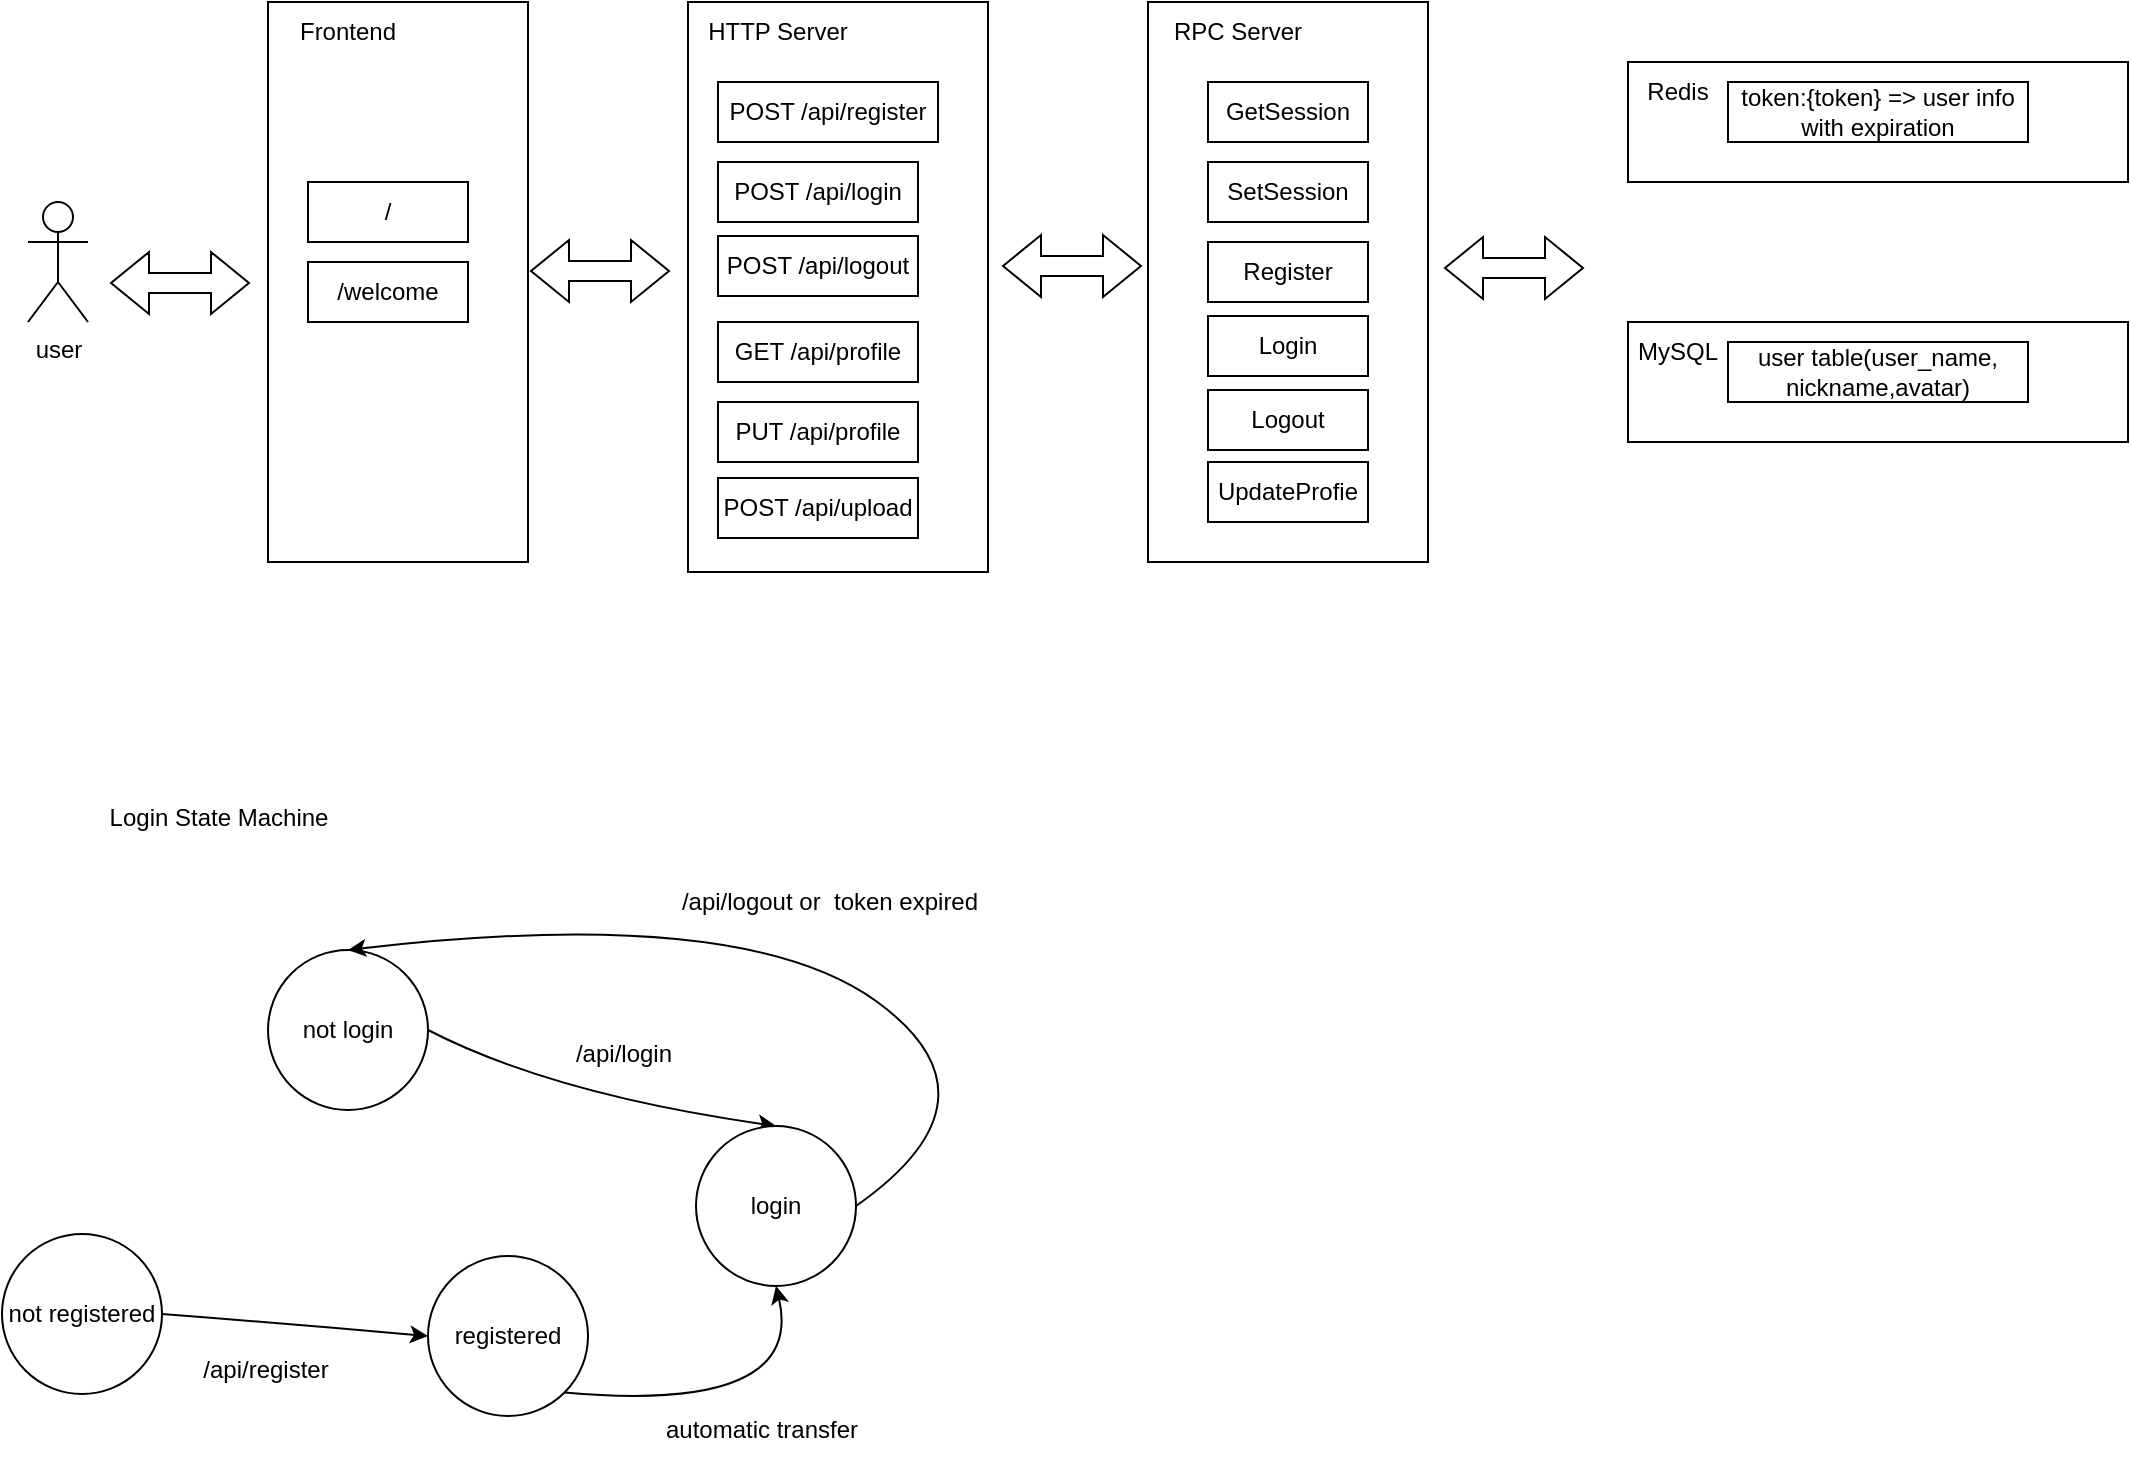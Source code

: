 <mxfile version="15.9.1" type="github" pages="3">
  <diagram id="8iqukqCRR8madebPJjhH" name="System Overview">
    <mxGraphModel dx="1298" dy="834" grid="0" gridSize="10" guides="1" tooltips="1" connect="1" arrows="1" fold="1" page="0" pageScale="1" pageWidth="850" pageHeight="1100" math="0" shadow="0">
      <root>
        <mxCell id="CUMwVMc6Fo68mhjrYJwK-0" />
        <mxCell id="CUMwVMc6Fo68mhjrYJwK-1" parent="CUMwVMc6Fo68mhjrYJwK-0" />
        <mxCell id="WFst9p2zd72UTmqVug1f-0" value="user" style="shape=umlActor;verticalLabelPosition=bottom;verticalAlign=top;html=1;outlineConnect=0;" parent="CUMwVMc6Fo68mhjrYJwK-1" vertex="1">
          <mxGeometry x="80" y="390" width="30" height="60" as="geometry" />
        </mxCell>
        <mxCell id="WFst9p2zd72UTmqVug1f-1" value="" style="rounded=0;whiteSpace=wrap;html=1;" parent="CUMwVMc6Fo68mhjrYJwK-1" vertex="1">
          <mxGeometry x="200" y="290" width="130" height="280" as="geometry" />
        </mxCell>
        <mxCell id="WFst9p2zd72UTmqVug1f-2" value="Frontend" style="text;html=1;strokeColor=none;fillColor=none;align=center;verticalAlign=middle;whiteSpace=wrap;rounded=0;" parent="CUMwVMc6Fo68mhjrYJwK-1" vertex="1">
          <mxGeometry x="210" y="290" width="60" height="30" as="geometry" />
        </mxCell>
        <mxCell id="WFst9p2zd72UTmqVug1f-3" value="/" style="rounded=0;whiteSpace=wrap;html=1;" parent="CUMwVMc6Fo68mhjrYJwK-1" vertex="1">
          <mxGeometry x="220" y="380" width="80" height="30" as="geometry" />
        </mxCell>
        <mxCell id="WFst9p2zd72UTmqVug1f-4" value="/welcome" style="rounded=0;whiteSpace=wrap;html=1;" parent="CUMwVMc6Fo68mhjrYJwK-1" vertex="1">
          <mxGeometry x="220" y="420" width="80" height="30" as="geometry" />
        </mxCell>
        <mxCell id="WFst9p2zd72UTmqVug1f-5" value="" style="rounded=0;whiteSpace=wrap;html=1;" parent="CUMwVMc6Fo68mhjrYJwK-1" vertex="1">
          <mxGeometry x="410" y="290" width="150" height="285" as="geometry" />
        </mxCell>
        <mxCell id="WFst9p2zd72UTmqVug1f-6" value="HTTP Server" style="text;html=1;strokeColor=none;fillColor=none;align=center;verticalAlign=middle;whiteSpace=wrap;rounded=0;" parent="CUMwVMc6Fo68mhjrYJwK-1" vertex="1">
          <mxGeometry x="410" y="290" width="90" height="30" as="geometry" />
        </mxCell>
        <mxCell id="WFst9p2zd72UTmqVug1f-7" value="POST /api/login" style="rounded=0;whiteSpace=wrap;html=1;" parent="CUMwVMc6Fo68mhjrYJwK-1" vertex="1">
          <mxGeometry x="425" y="370" width="100" height="30" as="geometry" />
        </mxCell>
        <mxCell id="WFst9p2zd72UTmqVug1f-8" value="GET /api/profile" style="rounded=0;whiteSpace=wrap;html=1;" parent="CUMwVMc6Fo68mhjrYJwK-1" vertex="1">
          <mxGeometry x="425" y="450" width="100" height="30" as="geometry" />
        </mxCell>
        <mxCell id="WFst9p2zd72UTmqVug1f-9" value="POST /api/register" style="rounded=0;whiteSpace=wrap;html=1;" parent="CUMwVMc6Fo68mhjrYJwK-1" vertex="1">
          <mxGeometry x="425" y="330" width="110" height="30" as="geometry" />
        </mxCell>
        <mxCell id="WFst9p2zd72UTmqVug1f-11" value="POST /api/logout" style="rounded=0;whiteSpace=wrap;html=1;" parent="CUMwVMc6Fo68mhjrYJwK-1" vertex="1">
          <mxGeometry x="425" y="407" width="100" height="30" as="geometry" />
        </mxCell>
        <mxCell id="WFst9p2zd72UTmqVug1f-12" value="" style="rounded=0;whiteSpace=wrap;html=1;" parent="CUMwVMc6Fo68mhjrYJwK-1" vertex="1">
          <mxGeometry x="640" y="290" width="140" height="280" as="geometry" />
        </mxCell>
        <mxCell id="WFst9p2zd72UTmqVug1f-13" value="RPC Server" style="text;html=1;strokeColor=none;fillColor=none;align=center;verticalAlign=middle;whiteSpace=wrap;rounded=0;" parent="CUMwVMc6Fo68mhjrYJwK-1" vertex="1">
          <mxGeometry x="640" y="290" width="90" height="30" as="geometry" />
        </mxCell>
        <mxCell id="WFst9p2zd72UTmqVug1f-14" value="SetSession" style="rounded=0;whiteSpace=wrap;html=1;" parent="CUMwVMc6Fo68mhjrYJwK-1" vertex="1">
          <mxGeometry x="670" y="370" width="80" height="30" as="geometry" />
        </mxCell>
        <mxCell id="WFst9p2zd72UTmqVug1f-16" value="GetSession" style="rounded=0;whiteSpace=wrap;html=1;" parent="CUMwVMc6Fo68mhjrYJwK-1" vertex="1">
          <mxGeometry x="670" y="330" width="80" height="30" as="geometry" />
        </mxCell>
        <mxCell id="WFst9p2zd72UTmqVug1f-17" value="Register" style="rounded=0;whiteSpace=wrap;html=1;" parent="CUMwVMc6Fo68mhjrYJwK-1" vertex="1">
          <mxGeometry x="670" y="410" width="80" height="30" as="geometry" />
        </mxCell>
        <mxCell id="WFst9p2zd72UTmqVug1f-18" value="" style="rounded=0;whiteSpace=wrap;html=1;" parent="CUMwVMc6Fo68mhjrYJwK-1" vertex="1">
          <mxGeometry x="880" y="320" width="250" height="60" as="geometry" />
        </mxCell>
        <mxCell id="WFst9p2zd72UTmqVug1f-19" value="Redis" style="text;html=1;strokeColor=none;fillColor=none;align=center;verticalAlign=middle;whiteSpace=wrap;rounded=0;" parent="CUMwVMc6Fo68mhjrYJwK-1" vertex="1">
          <mxGeometry x="860" y="320" width="90" height="30" as="geometry" />
        </mxCell>
        <mxCell id="WFst9p2zd72UTmqVug1f-22" value="token:{token} =&amp;gt; user info&lt;br&gt;with expiration" style="rounded=0;whiteSpace=wrap;html=1;" parent="CUMwVMc6Fo68mhjrYJwK-1" vertex="1">
          <mxGeometry x="930" y="330" width="150" height="30" as="geometry" />
        </mxCell>
        <mxCell id="WFst9p2zd72UTmqVug1f-25" value="" style="rounded=0;whiteSpace=wrap;html=1;" parent="CUMwVMc6Fo68mhjrYJwK-1" vertex="1">
          <mxGeometry x="880" y="450" width="250" height="60" as="geometry" />
        </mxCell>
        <mxCell id="WFst9p2zd72UTmqVug1f-26" value="MySQL" style="text;html=1;strokeColor=none;fillColor=none;align=center;verticalAlign=middle;whiteSpace=wrap;rounded=0;" parent="CUMwVMc6Fo68mhjrYJwK-1" vertex="1">
          <mxGeometry x="860" y="450" width="90" height="30" as="geometry" />
        </mxCell>
        <mxCell id="WFst9p2zd72UTmqVug1f-27" value="user table(user_name, nickname,avatar)" style="rounded=0;whiteSpace=wrap;html=1;" parent="CUMwVMc6Fo68mhjrYJwK-1" vertex="1">
          <mxGeometry x="930" y="460" width="150" height="30" as="geometry" />
        </mxCell>
        <mxCell id="WFst9p2zd72UTmqVug1f-28" value="PUT /api/profile" style="rounded=0;whiteSpace=wrap;html=1;" parent="CUMwVMc6Fo68mhjrYJwK-1" vertex="1">
          <mxGeometry x="425" y="490" width="100" height="30" as="geometry" />
        </mxCell>
        <mxCell id="WFst9p2zd72UTmqVug1f-29" value="" style="shape=flexArrow;endArrow=classic;startArrow=classic;html=1;rounded=0;" parent="CUMwVMc6Fo68mhjrYJwK-1" edge="1">
          <mxGeometry width="100" height="100" relative="1" as="geometry">
            <mxPoint x="788" y="423" as="sourcePoint" />
            <mxPoint x="858" y="423" as="targetPoint" />
          </mxGeometry>
        </mxCell>
        <mxCell id="WFst9p2zd72UTmqVug1f-30" value="" style="shape=flexArrow;endArrow=classic;startArrow=classic;html=1;rounded=0;" parent="CUMwVMc6Fo68mhjrYJwK-1" edge="1">
          <mxGeometry width="100" height="100" relative="1" as="geometry">
            <mxPoint x="331" y="424.5" as="sourcePoint" />
            <mxPoint x="401" y="424.5" as="targetPoint" />
          </mxGeometry>
        </mxCell>
        <mxCell id="WFst9p2zd72UTmqVug1f-31" value="" style="shape=flexArrow;endArrow=classic;startArrow=classic;html=1;rounded=0;" parent="CUMwVMc6Fo68mhjrYJwK-1" edge="1">
          <mxGeometry width="100" height="100" relative="1" as="geometry">
            <mxPoint x="567" y="422" as="sourcePoint" />
            <mxPoint x="637" y="422" as="targetPoint" />
          </mxGeometry>
        </mxCell>
        <mxCell id="WFst9p2zd72UTmqVug1f-33" value="" style="shape=flexArrow;endArrow=classic;startArrow=classic;html=1;rounded=0;" parent="CUMwVMc6Fo68mhjrYJwK-1" edge="1">
          <mxGeometry width="100" height="100" relative="1" as="geometry">
            <mxPoint x="121" y="430.5" as="sourcePoint" />
            <mxPoint x="191" y="430.5" as="targetPoint" />
          </mxGeometry>
        </mxCell>
        <mxCell id="WFst9p2zd72UTmqVug1f-34" value="Login" style="rounded=0;whiteSpace=wrap;html=1;" parent="CUMwVMc6Fo68mhjrYJwK-1" vertex="1">
          <mxGeometry x="670" y="447" width="80" height="30" as="geometry" />
        </mxCell>
        <mxCell id="45E-AgB633_d3qU6y5hy-0" value="Login State Machine" style="text;html=1;strokeColor=none;fillColor=none;align=center;verticalAlign=middle;whiteSpace=wrap;rounded=0;" parent="CUMwVMc6Fo68mhjrYJwK-1" vertex="1">
          <mxGeometry x="94" y="683" width="163" height="30" as="geometry" />
        </mxCell>
        <mxCell id="45E-AgB633_d3qU6y5hy-1" value="not login" style="ellipse;whiteSpace=wrap;html=1;aspect=fixed;" parent="CUMwVMc6Fo68mhjrYJwK-1" vertex="1">
          <mxGeometry x="200" y="764" width="80" height="80" as="geometry" />
        </mxCell>
        <mxCell id="45E-AgB633_d3qU6y5hy-3" value="" style="curved=1;endArrow=classic;html=1;rounded=0;exitX=1;exitY=0.5;exitDx=0;exitDy=0;entryX=0.5;entryY=0;entryDx=0;entryDy=0;" parent="CUMwVMc6Fo68mhjrYJwK-1" source="45E-AgB633_d3qU6y5hy-1" target="45E-AgB633_d3qU6y5hy-5" edge="1">
          <mxGeometry width="50" height="50" relative="1" as="geometry">
            <mxPoint x="352" y="827" as="sourcePoint" />
            <mxPoint x="402" y="870" as="targetPoint" />
            <Array as="points">
              <mxPoint x="342" y="836" />
            </Array>
          </mxGeometry>
        </mxCell>
        <mxCell id="45E-AgB633_d3qU6y5hy-4" value="/api/login" style="text;html=1;strokeColor=none;fillColor=none;align=center;verticalAlign=middle;whiteSpace=wrap;rounded=0;" parent="CUMwVMc6Fo68mhjrYJwK-1" vertex="1">
          <mxGeometry x="300" y="801" width="156" height="30" as="geometry" />
        </mxCell>
        <mxCell id="45E-AgB633_d3qU6y5hy-5" value="login" style="ellipse;whiteSpace=wrap;html=1;aspect=fixed;" parent="CUMwVMc6Fo68mhjrYJwK-1" vertex="1">
          <mxGeometry x="414" y="852" width="80" height="80" as="geometry" />
        </mxCell>
        <mxCell id="45E-AgB633_d3qU6y5hy-7" value="not registered" style="ellipse;whiteSpace=wrap;html=1;aspect=fixed;" parent="CUMwVMc6Fo68mhjrYJwK-1" vertex="1">
          <mxGeometry x="67" y="906" width="80" height="80" as="geometry" />
        </mxCell>
        <mxCell id="45E-AgB633_d3qU6y5hy-8" value="" style="curved=1;endArrow=classic;html=1;rounded=0;exitX=1;exitY=0.5;exitDx=0;exitDy=0;entryX=0;entryY=0.5;entryDx=0;entryDy=0;" parent="CUMwVMc6Fo68mhjrYJwK-1" source="45E-AgB633_d3qU6y5hy-7" target="45E-AgB633_d3qU6y5hy-11" edge="1">
          <mxGeometry width="50" height="50" relative="1" as="geometry">
            <mxPoint x="248" y="1071" as="sourcePoint" />
            <mxPoint x="336" y="1017" as="targetPoint" />
            <Array as="points">
              <mxPoint x="212" y="951" />
            </Array>
          </mxGeometry>
        </mxCell>
        <mxCell id="45E-AgB633_d3qU6y5hy-10" value="/api/register" style="text;html=1;strokeColor=none;fillColor=none;align=center;verticalAlign=middle;whiteSpace=wrap;rounded=0;" parent="CUMwVMc6Fo68mhjrYJwK-1" vertex="1">
          <mxGeometry x="121" y="959" width="156" height="30" as="geometry" />
        </mxCell>
        <mxCell id="45E-AgB633_d3qU6y5hy-11" value="registered" style="ellipse;whiteSpace=wrap;html=1;aspect=fixed;" parent="CUMwVMc6Fo68mhjrYJwK-1" vertex="1">
          <mxGeometry x="280" y="917" width="80" height="80" as="geometry" />
        </mxCell>
        <mxCell id="45E-AgB633_d3qU6y5hy-12" value="" style="curved=1;endArrow=classic;html=1;rounded=0;exitX=1;exitY=1;exitDx=0;exitDy=0;entryX=0.5;entryY=1;entryDx=0;entryDy=0;" parent="CUMwVMc6Fo68mhjrYJwK-1" source="45E-AgB633_d3qU6y5hy-11" target="45E-AgB633_d3qU6y5hy-5" edge="1">
          <mxGeometry width="50" height="50" relative="1" as="geometry">
            <mxPoint x="469" y="1046" as="sourcePoint" />
            <mxPoint x="519" y="996" as="targetPoint" />
            <Array as="points">
              <mxPoint x="469" y="996" />
            </Array>
          </mxGeometry>
        </mxCell>
        <mxCell id="45E-AgB633_d3qU6y5hy-13" value="automatic transfer" style="text;html=1;strokeColor=none;fillColor=none;align=center;verticalAlign=middle;whiteSpace=wrap;rounded=0;" parent="CUMwVMc6Fo68mhjrYJwK-1" vertex="1">
          <mxGeometry x="369" y="989" width="156" height="30" as="geometry" />
        </mxCell>
        <mxCell id="45E-AgB633_d3qU6y5hy-14" value="" style="curved=1;endArrow=classic;html=1;rounded=0;exitX=1;exitY=0.5;exitDx=0;exitDy=0;entryX=0.5;entryY=0;entryDx=0;entryDy=0;" parent="CUMwVMc6Fo68mhjrYJwK-1" source="45E-AgB633_d3qU6y5hy-5" target="45E-AgB633_d3qU6y5hy-1" edge="1">
          <mxGeometry width="50" height="50" relative="1" as="geometry">
            <mxPoint x="521" y="838" as="sourcePoint" />
            <mxPoint x="571" y="788" as="targetPoint" />
            <Array as="points">
              <mxPoint x="571" y="838" />
              <mxPoint x="437" y="741" />
            </Array>
          </mxGeometry>
        </mxCell>
        <mxCell id="45E-AgB633_d3qU6y5hy-15" value="/api/logout or&amp;nbsp; token expired" style="text;html=1;strokeColor=none;fillColor=none;align=center;verticalAlign=middle;whiteSpace=wrap;rounded=0;" parent="CUMwVMc6Fo68mhjrYJwK-1" vertex="1">
          <mxGeometry x="398" y="725" width="166" height="30" as="geometry" />
        </mxCell>
        <mxCell id="oLxfs-vkXtXKLqz3vwmt-0" value="POST /api/upload" style="rounded=0;whiteSpace=wrap;html=1;" vertex="1" parent="CUMwVMc6Fo68mhjrYJwK-1">
          <mxGeometry x="425" y="528" width="100" height="30" as="geometry" />
        </mxCell>
        <mxCell id="oLxfs-vkXtXKLqz3vwmt-1" value="Logout" style="rounded=0;whiteSpace=wrap;html=1;" vertex="1" parent="CUMwVMc6Fo68mhjrYJwK-1">
          <mxGeometry x="670" y="484" width="80" height="30" as="geometry" />
        </mxCell>
        <mxCell id="oLxfs-vkXtXKLqz3vwmt-2" value="UpdateProfie" style="rounded=0;whiteSpace=wrap;html=1;" vertex="1" parent="CUMwVMc6Fo68mhjrYJwK-1">
          <mxGeometry x="670" y="520" width="80" height="30" as="geometry" />
        </mxCell>
      </root>
    </mxGraphModel>
  </diagram>
  <diagram id="pBAth8YkjbCxuYe8apKu" name="Flow Design">
    <mxGraphModel dx="1298" dy="1234" grid="0" gridSize="10" guides="1" tooltips="1" connect="1" arrows="1" fold="1" page="0" pageScale="1" pageWidth="850" pageHeight="1100" math="0" shadow="0">
      <root>
        <mxCell id="0" />
        <mxCell id="1" parent="0" />
        <mxCell id="lBitf8_O0CGpP3Guj1uh-10" value="Flow2&amp;nbsp; Login Flow" style="text;html=1;strokeColor=none;fillColor=none;align=center;verticalAlign=middle;whiteSpace=wrap;rounded=0;" parent="1" vertex="1">
          <mxGeometry x="140" y="849" width="200" height="30" as="geometry" />
        </mxCell>
        <mxCell id="lBitf8_O0CGpP3Guj1uh-11" value="" style="shape=umlLifeline;participant=umlActor;perimeter=lifelinePerimeter;whiteSpace=wrap;html=1;container=1;collapsible=0;recursiveResize=0;verticalAlign=top;spacingTop=36;outlineConnect=0;" parent="1" vertex="1">
          <mxGeometry x="190" y="900" width="20" height="757" as="geometry" />
        </mxCell>
        <mxCell id="lBitf8_O0CGpP3Guj1uh-27" value="" style="html=1;points=[];perimeter=orthogonalPerimeter;" parent="lBitf8_O0CGpP3Guj1uh-11" vertex="1">
          <mxGeometry x="5" y="90" width="10" height="140" as="geometry" />
        </mxCell>
        <mxCell id="lBitf8_O0CGpP3Guj1uh-28" value="" style="html=1;points=[];perimeter=orthogonalPerimeter;" parent="lBitf8_O0CGpP3Guj1uh-11" vertex="1">
          <mxGeometry x="5" y="310" width="10" height="350" as="geometry" />
        </mxCell>
        <mxCell id="lBitf8_O0CGpP3Guj1uh-32" value="fill in username/password" style="edgeStyle=orthogonalEdgeStyle;html=1;align=left;spacingLeft=2;endArrow=block;rounded=0;" parent="lBitf8_O0CGpP3Guj1uh-11" source="lBitf8_O0CGpP3Guj1uh-27" target="lBitf8_O0CGpP3Guj1uh-28" edge="1">
          <mxGeometry x="0.045" y="-25" relative="1" as="geometry">
            <mxPoint x="35" y="235" as="sourcePoint" />
            <Array as="points">
              <mxPoint x="65" y="225" />
              <mxPoint x="65" y="327" />
            </Array>
            <mxPoint x="40" y="255" as="targetPoint" />
            <mxPoint as="offset" />
          </mxGeometry>
        </mxCell>
        <mxCell id="lBitf8_O0CGpP3Guj1uh-13" value="HTTP Server" style="shape=umlLifeline;perimeter=lifelinePerimeter;whiteSpace=wrap;html=1;container=1;collapsible=0;recursiveResize=0;outlineConnect=0;" parent="1" vertex="1">
          <mxGeometry x="360" y="910" width="100" height="744" as="geometry" />
        </mxCell>
        <mxCell id="lBitf8_O0CGpP3Guj1uh-17" value="" style="html=1;points=[];perimeter=orthogonalPerimeter;" parent="lBitf8_O0CGpP3Guj1uh-13" vertex="1">
          <mxGeometry x="45" y="80" width="10" height="140" as="geometry" />
        </mxCell>
        <mxCell id="lBitf8_O0CGpP3Guj1uh-33" value="" style="html=1;points=[];perimeter=orthogonalPerimeter;" parent="lBitf8_O0CGpP3Guj1uh-13" vertex="1">
          <mxGeometry x="45" y="350" width="10" height="270" as="geometry" />
        </mxCell>
        <mxCell id="lBitf8_O0CGpP3Guj1uh-18" value="TCP Server" style="shape=umlLifeline;perimeter=lifelinePerimeter;whiteSpace=wrap;html=1;container=1;collapsible=0;recursiveResize=0;outlineConnect=0;" parent="1" vertex="1">
          <mxGeometry x="520" y="910" width="100" height="741" as="geometry" />
        </mxCell>
        <mxCell id="lBitf8_O0CGpP3Guj1uh-20" value="" style="html=1;points=[];perimeter=orthogonalPerimeter;" parent="lBitf8_O0CGpP3Guj1uh-18" vertex="1">
          <mxGeometry x="45" y="80" width="10" height="150" as="geometry" />
        </mxCell>
        <mxCell id="lBitf8_O0CGpP3Guj1uh-23" value="get token" style="html=1;verticalAlign=bottom;endArrow=block;rounded=0;entryX=0;entryY=0.175;entryDx=0;entryDy=0;entryPerimeter=0;" parent="lBitf8_O0CGpP3Guj1uh-18" target="lBitf8_O0CGpP3Guj1uh-22" edge="1">
          <mxGeometry width="80" relative="1" as="geometry">
            <mxPoint x="55" y="130" as="sourcePoint" />
            <mxPoint x="135" y="130" as="targetPoint" />
          </mxGeometry>
        </mxCell>
        <mxCell id="lBitf8_O0CGpP3Guj1uh-37" value="" style="html=1;points=[];perimeter=orthogonalPerimeter;" parent="lBitf8_O0CGpP3Guj1uh-18" vertex="1">
          <mxGeometry x="45" y="370" width="10" height="230" as="geometry" />
        </mxCell>
        <mxCell id="lBitf8_O0CGpP3Guj1uh-46" value="check password ok" style="edgeStyle=orthogonalEdgeStyle;html=1;align=left;spacingLeft=2;endArrow=block;rounded=0;exitX=0.9;exitY=0.304;exitDx=0;exitDy=0;exitPerimeter=0;" parent="lBitf8_O0CGpP3Guj1uh-18" source="lBitf8_O0CGpP3Guj1uh-37" edge="1">
          <mxGeometry relative="1" as="geometry">
            <mxPoint x="60" y="440" as="sourcePoint" />
            <Array as="points">
              <mxPoint x="54" y="445" />
              <mxPoint x="130" y="445" />
              <mxPoint x="130" y="470" />
            </Array>
            <mxPoint x="58" y="470" as="targetPoint" />
          </mxGeometry>
        </mxCell>
        <mxCell id="lBitf8_O0CGpP3Guj1uh-19" value="GetSession" style="html=1;verticalAlign=bottom;endArrow=block;rounded=0;exitX=1.1;exitY=0.363;exitDx=0;exitDy=0;exitPerimeter=0;" parent="1" edge="1">
          <mxGeometry width="80" relative="1" as="geometry">
            <mxPoint x="416" y="1016.82" as="sourcePoint" />
            <mxPoint x="565" y="1016.82" as="targetPoint" />
          </mxGeometry>
        </mxCell>
        <mxCell id="lBitf8_O0CGpP3Guj1uh-21" value="Redis" style="shape=umlLifeline;perimeter=lifelinePerimeter;whiteSpace=wrap;html=1;container=1;collapsible=0;recursiveResize=0;outlineConnect=0;" parent="1" vertex="1">
          <mxGeometry x="720" y="910" width="100" height="747" as="geometry" />
        </mxCell>
        <mxCell id="lBitf8_O0CGpP3Guj1uh-22" value="" style="html=1;points=[];perimeter=orthogonalPerimeter;" parent="lBitf8_O0CGpP3Guj1uh-21" vertex="1">
          <mxGeometry x="45" y="115" width="10" height="80" as="geometry" />
        </mxCell>
        <mxCell id="lBitf8_O0CGpP3Guj1uh-24" value="token not existed" style="html=1;verticalAlign=bottom;endArrow=open;dashed=1;endSize=8;rounded=0;entryX=1.2;entryY=0.6;entryDx=0;entryDy=0;entryPerimeter=0;" parent="lBitf8_O0CGpP3Guj1uh-21" target="lBitf8_O0CGpP3Guj1uh-20" edge="1">
          <mxGeometry relative="1" as="geometry">
            <mxPoint x="45" y="170" as="sourcePoint" />
            <mxPoint x="-35" y="170" as="targetPoint" />
          </mxGeometry>
        </mxCell>
        <mxCell id="lBitf8_O0CGpP3Guj1uh-47" value="" style="html=1;points=[];perimeter=orthogonalPerimeter;" parent="lBitf8_O0CGpP3Guj1uh-21" vertex="1">
          <mxGeometry x="45" y="500" width="10" height="80" as="geometry" />
        </mxCell>
        <mxCell id="lBitf8_O0CGpP3Guj1uh-25" value="invalid" style="html=1;verticalAlign=bottom;endArrow=open;dashed=1;endSize=8;rounded=0;exitX=0.1;exitY=0.77;exitDx=0;exitDy=0;exitPerimeter=0;entryX=1.1;entryY=0.825;entryDx=0;entryDy=0;entryPerimeter=0;" parent="1" source="lBitf8_O0CGpP3Guj1uh-20" target="lBitf8_O0CGpP3Guj1uh-17" edge="1">
          <mxGeometry relative="1" as="geometry">
            <mxPoint x="540" y="1070" as="sourcePoint" />
            <mxPoint x="460" y="1070" as="targetPoint" />
          </mxGeometry>
        </mxCell>
        <mxCell id="lBitf8_O0CGpP3Guj1uh-26" value="Redirect to /login, with cookie set" style="html=1;verticalAlign=bottom;endArrow=open;dashed=1;endSize=8;rounded=0;exitX=0;exitY=0.857;exitDx=0;exitDy=0;exitPerimeter=0;" parent="1" source="lBitf8_O0CGpP3Guj1uh-17" target="lBitf8_O0CGpP3Guj1uh-27" edge="1">
          <mxGeometry relative="1" as="geometry">
            <mxPoint x="380" y="1110" as="sourcePoint" />
            <mxPoint x="300" y="1110" as="targetPoint" />
          </mxGeometry>
        </mxCell>
        <mxCell id="lBitf8_O0CGpP3Guj1uh-16" value="visit root&lt;br&gt;with/without token" style="html=1;verticalAlign=bottom;endArrow=block;rounded=0;" parent="1" source="lBitf8_O0CGpP3Guj1uh-27" edge="1">
          <mxGeometry width="80" relative="1" as="geometry">
            <mxPoint x="210" y="1010" as="sourcePoint" />
            <mxPoint x="405" y="1003.94" as="targetPoint" />
          </mxGeometry>
        </mxCell>
        <mxCell id="lBitf8_O0CGpP3Guj1uh-34" value="login with username/hash(password)" style="html=1;verticalAlign=bottom;endArrow=block;rounded=0;entryX=-0.1;entryY=0.091;entryDx=0;entryDy=0;entryPerimeter=0;" parent="1" source="lBitf8_O0CGpP3Guj1uh-28" target="lBitf8_O0CGpP3Guj1uh-33" edge="1">
          <mxGeometry width="80" relative="1" as="geometry">
            <mxPoint x="200" y="1270" as="sourcePoint" />
            <mxPoint x="280" y="1270" as="targetPoint" />
          </mxGeometry>
        </mxCell>
        <mxCell id="lBitf8_O0CGpP3Guj1uh-38" value="Login" style="html=1;verticalAlign=bottom;endArrow=block;entryX=0;entryY=0;rounded=0;" parent="1" source="lBitf8_O0CGpP3Guj1uh-13" target="lBitf8_O0CGpP3Guj1uh-37" edge="1">
          <mxGeometry relative="1" as="geometry">
            <mxPoint x="495" y="1290" as="sourcePoint" />
          </mxGeometry>
        </mxCell>
        <mxCell id="lBitf8_O0CGpP3Guj1uh-39" value="return" style="html=1;verticalAlign=bottom;endArrow=open;dashed=1;endSize=8;exitX=0;exitY=0.95;rounded=0;entryX=1.1;entryY=0.891;entryDx=0;entryDy=0;entryPerimeter=0;" parent="1" source="lBitf8_O0CGpP3Guj1uh-37" target="lBitf8_O0CGpP3Guj1uh-33" edge="1">
          <mxGeometry relative="1" as="geometry">
            <mxPoint x="495" y="1366" as="targetPoint" />
          </mxGeometry>
        </mxCell>
        <mxCell id="lBitf8_O0CGpP3Guj1uh-40" value="MySQL" style="shape=umlLifeline;perimeter=lifelinePerimeter;whiteSpace=wrap;html=1;container=1;collapsible=0;recursiveResize=0;outlineConnect=0;" parent="1" vertex="1">
          <mxGeometry x="890" y="910" width="100" height="741" as="geometry" />
        </mxCell>
        <mxCell id="lBitf8_O0CGpP3Guj1uh-42" value="" style="html=1;points=[];perimeter=orthogonalPerimeter;" parent="lBitf8_O0CGpP3Guj1uh-40" vertex="1">
          <mxGeometry x="45" y="390" width="10" height="30" as="geometry" />
        </mxCell>
        <mxCell id="lBitf8_O0CGpP3Guj1uh-43" value="validate user password&amp;nbsp;" style="html=1;verticalAlign=bottom;endArrow=block;entryX=0;entryY=0;rounded=0;" parent="1" target="lBitf8_O0CGpP3Guj1uh-42" edge="1">
          <mxGeometry relative="1" as="geometry">
            <mxPoint x="580" y="1300" as="sourcePoint" />
          </mxGeometry>
        </mxCell>
        <mxCell id="lBitf8_O0CGpP3Guj1uh-44" value="return" style="html=1;verticalAlign=bottom;endArrow=open;dashed=1;endSize=8;exitX=0;exitY=0.95;rounded=0;entryX=0.9;entryY=0.226;entryDx=0;entryDy=0;entryPerimeter=0;" parent="1" source="lBitf8_O0CGpP3Guj1uh-42" target="lBitf8_O0CGpP3Guj1uh-37" edge="1">
          <mxGeometry relative="1" as="geometry">
            <mxPoint x="865" y="1351" as="targetPoint" />
          </mxGeometry>
        </mxCell>
        <mxCell id="lBitf8_O0CGpP3Guj1uh-48" value="refresh token" style="html=1;verticalAlign=bottom;endArrow=block;entryX=0;entryY=0;rounded=0;exitX=1;exitY=0.565;exitDx=0;exitDy=0;exitPerimeter=0;" parent="1" source="lBitf8_O0CGpP3Guj1uh-37" target="lBitf8_O0CGpP3Guj1uh-47" edge="1">
          <mxGeometry relative="1" as="geometry">
            <mxPoint x="695" y="1410" as="sourcePoint" />
          </mxGeometry>
        </mxCell>
        <mxCell id="lBitf8_O0CGpP3Guj1uh-49" value="return" style="html=1;verticalAlign=bottom;endArrow=open;dashed=1;endSize=8;exitX=0;exitY=0.95;rounded=0;entryX=1.1;entryY=0.896;entryDx=0;entryDy=0;entryPerimeter=0;" parent="1" source="lBitf8_O0CGpP3Guj1uh-47" target="lBitf8_O0CGpP3Guj1uh-37" edge="1">
          <mxGeometry relative="1" as="geometry">
            <mxPoint x="695" y="1486" as="targetPoint" />
          </mxGeometry>
        </mxCell>
        <mxCell id="lBitf8_O0CGpP3Guj1uh-50" value="return" style="html=1;verticalAlign=bottom;endArrow=open;dashed=1;endSize=8;rounded=0;exitX=0;exitY=0.948;exitDx=0;exitDy=0;exitPerimeter=0;" parent="1" source="lBitf8_O0CGpP3Guj1uh-33" target="lBitf8_O0CGpP3Guj1uh-28" edge="1">
          <mxGeometry relative="1" as="geometry">
            <mxPoint x="360" y="1500" as="sourcePoint" />
            <mxPoint x="280" y="1500" as="targetPoint" />
          </mxGeometry>
        </mxCell>
        <mxCell id="OXkeITvEiFGcZiVfPP6o-1" value="Flow4:&amp;nbsp; Update Profile Flow" style="text;html=1;strokeColor=none;fillColor=none;align=center;verticalAlign=middle;whiteSpace=wrap;rounded=0;" parent="1" vertex="1">
          <mxGeometry x="170" y="2363" width="200" height="30" as="geometry" />
        </mxCell>
        <mxCell id="OXkeITvEiFGcZiVfPP6o-2" value="" style="shape=umlLifeline;participant=umlActor;perimeter=lifelinePerimeter;whiteSpace=wrap;html=1;container=1;collapsible=0;recursiveResize=0;verticalAlign=top;spacingTop=36;outlineConnect=0;" parent="1" vertex="1">
          <mxGeometry x="190" y="2443" width="20" height="620" as="geometry" />
        </mxCell>
        <mxCell id="OXkeITvEiFGcZiVfPP6o-3" value="" style="html=1;points=[];perimeter=orthogonalPerimeter;" parent="OXkeITvEiFGcZiVfPP6o-2" vertex="1">
          <mxGeometry x="5" y="90" width="10" height="450" as="geometry" />
        </mxCell>
        <mxCell id="OXkeITvEiFGcZiVfPP6o-6" value="HTTP Server" style="shape=umlLifeline;perimeter=lifelinePerimeter;whiteSpace=wrap;html=1;container=1;collapsible=0;recursiveResize=0;outlineConnect=0;" parent="1" vertex="1">
          <mxGeometry x="360" y="2453" width="100" height="610" as="geometry" />
        </mxCell>
        <mxCell id="OXkeITvEiFGcZiVfPP6o-7" value="" style="html=1;points=[];perimeter=orthogonalPerimeter;" parent="OXkeITvEiFGcZiVfPP6o-6" vertex="1">
          <mxGeometry x="45" y="80" width="10" height="430" as="geometry" />
        </mxCell>
        <mxCell id="OXkeITvEiFGcZiVfPP6o-9" value="TCP Server" style="shape=umlLifeline;perimeter=lifelinePerimeter;whiteSpace=wrap;html=1;container=1;collapsible=0;recursiveResize=0;outlineConnect=0;" parent="1" vertex="1">
          <mxGeometry x="520" y="2453" width="100" height="610" as="geometry" />
        </mxCell>
        <mxCell id="OXkeITvEiFGcZiVfPP6o-10" value="" style="html=1;points=[];perimeter=orthogonalPerimeter;" parent="OXkeITvEiFGcZiVfPP6o-9" vertex="1">
          <mxGeometry x="45" y="80" width="10" height="150" as="geometry" />
        </mxCell>
        <mxCell id="OXkeITvEiFGcZiVfPP6o-11" value="get token" style="html=1;verticalAlign=bottom;endArrow=block;rounded=0;entryX=0;entryY=0.175;entryDx=0;entryDy=0;entryPerimeter=0;" parent="OXkeITvEiFGcZiVfPP6o-9" target="OXkeITvEiFGcZiVfPP6o-16" edge="1">
          <mxGeometry width="80" relative="1" as="geometry">
            <mxPoint x="55" y="130" as="sourcePoint" />
            <mxPoint x="135" y="130" as="targetPoint" />
          </mxGeometry>
        </mxCell>
        <mxCell id="OXkeITvEiFGcZiVfPP6o-32" value="" style="html=1;points=[];perimeter=orthogonalPerimeter;" parent="OXkeITvEiFGcZiVfPP6o-9" vertex="1">
          <mxGeometry x="45" y="280" width="10" height="190" as="geometry" />
        </mxCell>
        <mxCell id="OXkeITvEiFGcZiVfPP6o-14" value="GetSession" style="html=1;verticalAlign=bottom;endArrow=block;rounded=0;exitX=1.1;exitY=0.363;exitDx=0;exitDy=0;exitPerimeter=0;" parent="1" edge="1">
          <mxGeometry width="80" relative="1" as="geometry">
            <mxPoint x="416" y="2559.82" as="sourcePoint" />
            <mxPoint x="565" y="2559.82" as="targetPoint" />
          </mxGeometry>
        </mxCell>
        <mxCell id="OXkeITvEiFGcZiVfPP6o-15" value="Redis" style="shape=umlLifeline;perimeter=lifelinePerimeter;whiteSpace=wrap;html=1;container=1;collapsible=0;recursiveResize=0;outlineConnect=0;" parent="1" vertex="1">
          <mxGeometry x="720" y="2453" width="100" height="600" as="geometry" />
        </mxCell>
        <mxCell id="OXkeITvEiFGcZiVfPP6o-16" value="" style="html=1;points=[];perimeter=orthogonalPerimeter;" parent="OXkeITvEiFGcZiVfPP6o-15" vertex="1">
          <mxGeometry x="45" y="115" width="10" height="80" as="geometry" />
        </mxCell>
        <mxCell id="OXkeITvEiFGcZiVfPP6o-17" value="token existed" style="html=1;verticalAlign=bottom;endArrow=open;dashed=1;endSize=8;rounded=0;entryX=1.2;entryY=0.6;entryDx=0;entryDy=0;entryPerimeter=0;" parent="OXkeITvEiFGcZiVfPP6o-15" target="OXkeITvEiFGcZiVfPP6o-10" edge="1">
          <mxGeometry relative="1" as="geometry">
            <mxPoint x="45" y="170" as="sourcePoint" />
            <mxPoint x="-35" y="170" as="targetPoint" />
          </mxGeometry>
        </mxCell>
        <mxCell id="OXkeITvEiFGcZiVfPP6o-38" value="" style="html=1;points=[];perimeter=orthogonalPerimeter;" parent="OXkeITvEiFGcZiVfPP6o-15" vertex="1">
          <mxGeometry x="45" y="362" width="10" height="25" as="geometry" />
        </mxCell>
        <mxCell id="OXkeITvEiFGcZiVfPP6o-19" value="valid" style="html=1;verticalAlign=bottom;endArrow=open;dashed=1;endSize=8;rounded=0;exitX=0.1;exitY=0.77;exitDx=0;exitDy=0;exitPerimeter=0;" parent="1" source="OXkeITvEiFGcZiVfPP6o-10" target="OXkeITvEiFGcZiVfPP6o-7" edge="1">
          <mxGeometry relative="1" as="geometry">
            <mxPoint x="540" y="2613" as="sourcePoint" />
            <mxPoint x="460" y="2613" as="targetPoint" />
          </mxGeometry>
        </mxCell>
        <mxCell id="OXkeITvEiFGcZiVfPP6o-21" value="update nickname" style="html=1;verticalAlign=bottom;endArrow=block;rounded=0;" parent="1" source="OXkeITvEiFGcZiVfPP6o-3" edge="1">
          <mxGeometry width="80" relative="1" as="geometry">
            <mxPoint x="210" y="2553" as="sourcePoint" />
            <mxPoint x="405" y="2546.94" as="targetPoint" />
          </mxGeometry>
        </mxCell>
        <mxCell id="OXkeITvEiFGcZiVfPP6o-25" value="MySQL" style="shape=umlLifeline;perimeter=lifelinePerimeter;whiteSpace=wrap;html=1;container=1;collapsible=0;recursiveResize=0;outlineConnect=0;" parent="1" vertex="1">
          <mxGeometry x="890" y="2453" width="100" height="600" as="geometry" />
        </mxCell>
        <mxCell id="OXkeITvEiFGcZiVfPP6o-35" value="" style="html=1;points=[];perimeter=orthogonalPerimeter;" parent="OXkeITvEiFGcZiVfPP6o-25" vertex="1">
          <mxGeometry x="45" y="290" width="10" height="30" as="geometry" />
        </mxCell>
        <mxCell id="OXkeITvEiFGcZiVfPP6o-33" value="UpdateProfile" style="html=1;verticalAlign=bottom;endArrow=block;entryX=0;entryY=0;rounded=0;" parent="1" source="OXkeITvEiFGcZiVfPP6o-7" target="OXkeITvEiFGcZiVfPP6o-32" edge="1">
          <mxGeometry relative="1" as="geometry">
            <mxPoint x="495" y="2733" as="sourcePoint" />
          </mxGeometry>
        </mxCell>
        <mxCell id="OXkeITvEiFGcZiVfPP6o-34" value="return" style="html=1;verticalAlign=bottom;endArrow=open;dashed=1;endSize=8;exitX=0;exitY=0.95;rounded=0;" parent="1" source="OXkeITvEiFGcZiVfPP6o-32" target="OXkeITvEiFGcZiVfPP6o-7" edge="1">
          <mxGeometry relative="1" as="geometry">
            <mxPoint x="495" y="2809" as="targetPoint" />
          </mxGeometry>
        </mxCell>
        <mxCell id="OXkeITvEiFGcZiVfPP6o-36" value="update user profile" style="html=1;verticalAlign=bottom;endArrow=block;entryX=0;entryY=0;rounded=0;" parent="1" target="OXkeITvEiFGcZiVfPP6o-35" edge="1">
          <mxGeometry relative="1" as="geometry">
            <mxPoint x="575" y="2743" as="sourcePoint" />
          </mxGeometry>
        </mxCell>
        <mxCell id="OXkeITvEiFGcZiVfPP6o-37" value="return" style="html=1;verticalAlign=bottom;endArrow=open;dashed=1;endSize=8;exitX=0;exitY=0.95;rounded=0;" parent="1" source="OXkeITvEiFGcZiVfPP6o-35" target="OXkeITvEiFGcZiVfPP6o-32" edge="1">
          <mxGeometry relative="1" as="geometry">
            <mxPoint x="575" y="2819" as="targetPoint" />
          </mxGeometry>
        </mxCell>
        <mxCell id="OXkeITvEiFGcZiVfPP6o-39" value="update token info(atomic)" style="html=1;verticalAlign=bottom;endArrow=block;entryX=0;entryY=0;rounded=0;" parent="1" target="OXkeITvEiFGcZiVfPP6o-38" edge="1">
          <mxGeometry relative="1" as="geometry">
            <mxPoint x="575" y="2815" as="sourcePoint" />
          </mxGeometry>
        </mxCell>
        <mxCell id="OXkeITvEiFGcZiVfPP6o-40" value="return" style="html=1;verticalAlign=bottom;endArrow=open;dashed=1;endSize=8;rounded=0;" parent="1" edge="1">
          <mxGeometry relative="1" as="geometry">
            <mxPoint x="575" y="2840" as="targetPoint" />
            <mxPoint x="769.5" y="2840" as="sourcePoint" />
          </mxGeometry>
        </mxCell>
        <mxCell id="OXkeITvEiFGcZiVfPP6o-41" value="return updated user info" style="html=1;verticalAlign=bottom;endArrow=open;dashed=1;endSize=8;rounded=0;" parent="1" edge="1">
          <mxGeometry relative="1" as="geometry">
            <mxPoint x="405" y="2938" as="sourcePoint" />
            <mxPoint x="205" y="2938" as="targetPoint" />
          </mxGeometry>
        </mxCell>
        <mxCell id="OXkeITvEiFGcZiVfPP6o-42" value="Flow3:&amp;nbsp; Logout Flow" style="text;html=1;strokeColor=none;fillColor=none;align=center;verticalAlign=middle;whiteSpace=wrap;rounded=0;" parent="1" vertex="1">
          <mxGeometry x="160" y="1848" width="200" height="30" as="geometry" />
        </mxCell>
        <mxCell id="OXkeITvEiFGcZiVfPP6o-43" value="" style="shape=umlLifeline;participant=umlActor;perimeter=lifelinePerimeter;whiteSpace=wrap;html=1;container=1;collapsible=0;recursiveResize=0;verticalAlign=top;spacingTop=36;outlineConnect=0;" parent="1" vertex="1">
          <mxGeometry x="190" y="1908" width="20" height="320" as="geometry" />
        </mxCell>
        <mxCell id="OXkeITvEiFGcZiVfPP6o-44" value="" style="html=1;points=[];perimeter=orthogonalPerimeter;" parent="OXkeITvEiFGcZiVfPP6o-43" vertex="1">
          <mxGeometry x="5" y="90" width="10" height="180" as="geometry" />
        </mxCell>
        <mxCell id="OXkeITvEiFGcZiVfPP6o-45" value="HTTP Server" style="shape=umlLifeline;perimeter=lifelinePerimeter;whiteSpace=wrap;html=1;container=1;collapsible=0;recursiveResize=0;outlineConnect=0;" parent="1" vertex="1">
          <mxGeometry x="360" y="1918" width="100" height="310" as="geometry" />
        </mxCell>
        <mxCell id="OXkeITvEiFGcZiVfPP6o-46" value="" style="html=1;points=[];perimeter=orthogonalPerimeter;" parent="OXkeITvEiFGcZiVfPP6o-45" vertex="1">
          <mxGeometry x="45" y="80" width="10" height="150" as="geometry" />
        </mxCell>
        <mxCell id="OXkeITvEiFGcZiVfPP6o-47" value="TCP Server" style="shape=umlLifeline;perimeter=lifelinePerimeter;whiteSpace=wrap;html=1;container=1;collapsible=0;recursiveResize=0;outlineConnect=0;" parent="1" vertex="1">
          <mxGeometry x="520" y="1918" width="100" height="310" as="geometry" />
        </mxCell>
        <mxCell id="OXkeITvEiFGcZiVfPP6o-48" value="" style="html=1;points=[];perimeter=orthogonalPerimeter;" parent="OXkeITvEiFGcZiVfPP6o-47" vertex="1">
          <mxGeometry x="45" y="80" width="10" height="150" as="geometry" />
        </mxCell>
        <mxCell id="OXkeITvEiFGcZiVfPP6o-49" value="del token" style="html=1;verticalAlign=bottom;endArrow=block;rounded=0;entryX=0;entryY=0.175;entryDx=0;entryDy=0;entryPerimeter=0;" parent="OXkeITvEiFGcZiVfPP6o-47" target="OXkeITvEiFGcZiVfPP6o-53" edge="1">
          <mxGeometry width="80" relative="1" as="geometry">
            <mxPoint x="55" y="130" as="sourcePoint" />
            <mxPoint x="135" y="130" as="targetPoint" />
          </mxGeometry>
        </mxCell>
        <mxCell id="OXkeITvEiFGcZiVfPP6o-51" value="Logout" style="html=1;verticalAlign=bottom;endArrow=block;rounded=0;exitX=1.1;exitY=0.363;exitDx=0;exitDy=0;exitPerimeter=0;" parent="1" edge="1">
          <mxGeometry width="80" relative="1" as="geometry">
            <mxPoint x="416" y="2024.82" as="sourcePoint" />
            <mxPoint x="565" y="2024.82" as="targetPoint" />
          </mxGeometry>
        </mxCell>
        <mxCell id="OXkeITvEiFGcZiVfPP6o-52" value="Redis" style="shape=umlLifeline;perimeter=lifelinePerimeter;whiteSpace=wrap;html=1;container=1;collapsible=0;recursiveResize=0;outlineConnect=0;" parent="1" vertex="1">
          <mxGeometry x="720" y="1918" width="100" height="320" as="geometry" />
        </mxCell>
        <mxCell id="OXkeITvEiFGcZiVfPP6o-53" value="" style="html=1;points=[];perimeter=orthogonalPerimeter;" parent="OXkeITvEiFGcZiVfPP6o-52" vertex="1">
          <mxGeometry x="45" y="115" width="10" height="80" as="geometry" />
        </mxCell>
        <mxCell id="OXkeITvEiFGcZiVfPP6o-54" value="return" style="html=1;verticalAlign=bottom;endArrow=open;dashed=1;endSize=8;rounded=0;entryX=1.2;entryY=0.6;entryDx=0;entryDy=0;entryPerimeter=0;" parent="OXkeITvEiFGcZiVfPP6o-52" target="OXkeITvEiFGcZiVfPP6o-48" edge="1">
          <mxGeometry relative="1" as="geometry">
            <mxPoint x="45" y="170" as="sourcePoint" />
            <mxPoint x="-35" y="170" as="targetPoint" />
          </mxGeometry>
        </mxCell>
        <mxCell id="OXkeITvEiFGcZiVfPP6o-56" value="return" style="html=1;verticalAlign=bottom;endArrow=open;dashed=1;endSize=8;rounded=0;exitX=0.1;exitY=0.77;exitDx=0;exitDy=0;exitPerimeter=0;" parent="1" source="OXkeITvEiFGcZiVfPP6o-48" target="OXkeITvEiFGcZiVfPP6o-46" edge="1">
          <mxGeometry relative="1" as="geometry">
            <mxPoint x="540" y="2078" as="sourcePoint" />
            <mxPoint x="460" y="2078" as="targetPoint" />
          </mxGeometry>
        </mxCell>
        <mxCell id="OXkeITvEiFGcZiVfPP6o-57" value="logout" style="html=1;verticalAlign=bottom;endArrow=block;rounded=0;" parent="1" source="OXkeITvEiFGcZiVfPP6o-44" edge="1">
          <mxGeometry width="80" relative="1" as="geometry">
            <mxPoint x="210" y="2018" as="sourcePoint" />
            <mxPoint x="405" y="2011.94" as="targetPoint" />
          </mxGeometry>
        </mxCell>
        <mxCell id="OXkeITvEiFGcZiVfPP6o-58" value="MySQL" style="shape=umlLifeline;perimeter=lifelinePerimeter;whiteSpace=wrap;html=1;container=1;collapsible=0;recursiveResize=0;outlineConnect=0;" parent="1" vertex="1">
          <mxGeometry x="890" y="1918" width="100" height="310" as="geometry" />
        </mxCell>
        <mxCell id="OXkeITvEiFGcZiVfPP6o-67" value="return" style="html=1;verticalAlign=bottom;endArrow=open;dashed=1;endSize=8;rounded=0;" parent="1" edge="1">
          <mxGeometry relative="1" as="geometry">
            <mxPoint x="405" y="2133" as="sourcePoint" />
            <mxPoint x="205" y="2133" as="targetPoint" />
          </mxGeometry>
        </mxCell>
        <mxCell id="OXkeITvEiFGcZiVfPP6o-69" value="Flow1:&amp;nbsp; Register Flow" style="text;html=1;strokeColor=none;fillColor=none;align=center;verticalAlign=middle;whiteSpace=wrap;rounded=0;" parent="1" vertex="1">
          <mxGeometry x="180" y="-22" width="200" height="30" as="geometry" />
        </mxCell>
        <mxCell id="OXkeITvEiFGcZiVfPP6o-70" value="" style="shape=umlLifeline;participant=umlActor;perimeter=lifelinePerimeter;whiteSpace=wrap;html=1;container=1;collapsible=0;recursiveResize=0;verticalAlign=top;spacingTop=36;outlineConnect=0;" parent="1" vertex="1">
          <mxGeometry x="210" y="38" width="20" height="650" as="geometry" />
        </mxCell>
        <mxCell id="OXkeITvEiFGcZiVfPP6o-71" value="" style="html=1;points=[];perimeter=orthogonalPerimeter;" parent="OXkeITvEiFGcZiVfPP6o-70" vertex="1">
          <mxGeometry x="5" y="90" width="10" height="490" as="geometry" />
        </mxCell>
        <mxCell id="OXkeITvEiFGcZiVfPP6o-72" value="HTTP Server" style="shape=umlLifeline;perimeter=lifelinePerimeter;whiteSpace=wrap;html=1;container=1;collapsible=0;recursiveResize=0;outlineConnect=0;" parent="1" vertex="1">
          <mxGeometry x="380" y="48" width="100" height="640" as="geometry" />
        </mxCell>
        <mxCell id="OXkeITvEiFGcZiVfPP6o-73" value="" style="html=1;points=[];perimeter=orthogonalPerimeter;" parent="OXkeITvEiFGcZiVfPP6o-72" vertex="1">
          <mxGeometry x="45" y="80" width="10" height="470" as="geometry" />
        </mxCell>
        <mxCell id="OXkeITvEiFGcZiVfPP6o-74" value="TCP Server" style="shape=umlLifeline;perimeter=lifelinePerimeter;whiteSpace=wrap;html=1;container=1;collapsible=0;recursiveResize=0;outlineConnect=0;" parent="1" vertex="1">
          <mxGeometry x="540" y="48" width="100" height="640" as="geometry" />
        </mxCell>
        <mxCell id="OXkeITvEiFGcZiVfPP6o-75" value="" style="html=1;points=[];perimeter=orthogonalPerimeter;" parent="OXkeITvEiFGcZiVfPP6o-74" vertex="1">
          <mxGeometry x="45" y="80" width="10" height="150" as="geometry" />
        </mxCell>
        <mxCell id="OXkeITvEiFGcZiVfPP6o-76" value="get token" style="html=1;verticalAlign=bottom;endArrow=block;rounded=0;entryX=0;entryY=0.175;entryDx=0;entryDy=0;entryPerimeter=0;" parent="OXkeITvEiFGcZiVfPP6o-74" target="OXkeITvEiFGcZiVfPP6o-79" edge="1">
          <mxGeometry width="80" relative="1" as="geometry">
            <mxPoint x="55" y="130" as="sourcePoint" />
            <mxPoint x="135" y="130" as="targetPoint" />
          </mxGeometry>
        </mxCell>
        <mxCell id="OXkeITvEiFGcZiVfPP6o-85" value="" style="html=1;points=[];perimeter=orthogonalPerimeter;" parent="OXkeITvEiFGcZiVfPP6o-74" vertex="1">
          <mxGeometry x="45" y="270" width="10" height="170" as="geometry" />
        </mxCell>
        <mxCell id="OXkeITvEiFGcZiVfPP6o-77" value="GetSession" style="html=1;verticalAlign=bottom;endArrow=block;rounded=0;exitX=1.1;exitY=0.363;exitDx=0;exitDy=0;exitPerimeter=0;" parent="1" edge="1">
          <mxGeometry width="80" relative="1" as="geometry">
            <mxPoint x="436" y="154.82" as="sourcePoint" />
            <mxPoint x="585" y="154.82" as="targetPoint" />
          </mxGeometry>
        </mxCell>
        <mxCell id="OXkeITvEiFGcZiVfPP6o-78" value="Redis" style="shape=umlLifeline;perimeter=lifelinePerimeter;whiteSpace=wrap;html=1;container=1;collapsible=0;recursiveResize=0;outlineConnect=0;" parent="1" vertex="1">
          <mxGeometry x="740" y="48" width="100" height="640" as="geometry" />
        </mxCell>
        <mxCell id="OXkeITvEiFGcZiVfPP6o-79" value="" style="html=1;points=[];perimeter=orthogonalPerimeter;" parent="OXkeITvEiFGcZiVfPP6o-78" vertex="1">
          <mxGeometry x="45" y="115" width="10" height="80" as="geometry" />
        </mxCell>
        <mxCell id="OXkeITvEiFGcZiVfPP6o-80" value="not existed" style="html=1;verticalAlign=bottom;endArrow=open;dashed=1;endSize=8;rounded=0;entryX=1.2;entryY=0.6;entryDx=0;entryDy=0;entryPerimeter=0;" parent="OXkeITvEiFGcZiVfPP6o-78" target="OXkeITvEiFGcZiVfPP6o-75" edge="1">
          <mxGeometry relative="1" as="geometry">
            <mxPoint x="45" y="170" as="sourcePoint" />
            <mxPoint x="-35" y="170" as="targetPoint" />
          </mxGeometry>
        </mxCell>
        <mxCell id="OXkeITvEiFGcZiVfPP6o-92" value="" style="html=1;points=[];perimeter=orthogonalPerimeter;" parent="OXkeITvEiFGcZiVfPP6o-78" vertex="1">
          <mxGeometry x="45" y="360" width="10" height="25" as="geometry" />
        </mxCell>
        <mxCell id="OXkeITvEiFGcZiVfPP6o-94" value="return" style="html=1;verticalAlign=bottom;endArrow=open;dashed=1;endSize=8;rounded=0;" parent="OXkeITvEiFGcZiVfPP6o-78" target="OXkeITvEiFGcZiVfPP6o-85" edge="1">
          <mxGeometry relative="1" as="geometry">
            <mxPoint x="-145" y="385" as="targetPoint" />
            <mxPoint x="49.5" y="385" as="sourcePoint" />
          </mxGeometry>
        </mxCell>
        <mxCell id="OXkeITvEiFGcZiVfPP6o-81" value="proceed" style="html=1;verticalAlign=bottom;endArrow=open;dashed=1;endSize=8;rounded=0;exitX=0.1;exitY=0.77;exitDx=0;exitDy=0;exitPerimeter=0;" parent="1" source="OXkeITvEiFGcZiVfPP6o-75" target="OXkeITvEiFGcZiVfPP6o-73" edge="1">
          <mxGeometry relative="1" as="geometry">
            <mxPoint x="560" y="208" as="sourcePoint" />
            <mxPoint x="480" y="208" as="targetPoint" />
          </mxGeometry>
        </mxCell>
        <mxCell id="OXkeITvEiFGcZiVfPP6o-82" value="register username/hash_password" style="html=1;verticalAlign=bottom;endArrow=block;rounded=0;" parent="1" source="OXkeITvEiFGcZiVfPP6o-71" edge="1">
          <mxGeometry width="80" relative="1" as="geometry">
            <mxPoint x="230" y="148" as="sourcePoint" />
            <mxPoint x="425" y="141.94" as="targetPoint" />
          </mxGeometry>
        </mxCell>
        <mxCell id="OXkeITvEiFGcZiVfPP6o-83" value="MySQL" style="shape=umlLifeline;perimeter=lifelinePerimeter;whiteSpace=wrap;html=1;container=1;collapsible=0;recursiveResize=0;outlineConnect=0;" parent="1" vertex="1">
          <mxGeometry x="910" y="48" width="100" height="640" as="geometry" />
        </mxCell>
        <mxCell id="OXkeITvEiFGcZiVfPP6o-89" value="" style="html=1;points=[];perimeter=orthogonalPerimeter;" parent="OXkeITvEiFGcZiVfPP6o-83" vertex="1">
          <mxGeometry x="45" y="280" width="10" height="30" as="geometry" />
        </mxCell>
        <mxCell id="OXkeITvEiFGcZiVfPP6o-86" value="Register" style="html=1;verticalAlign=bottom;endArrow=block;entryX=0;entryY=0;rounded=0;" parent="1" source="OXkeITvEiFGcZiVfPP6o-73" target="OXkeITvEiFGcZiVfPP6o-85" edge="1">
          <mxGeometry relative="1" as="geometry">
            <mxPoint x="515" y="318" as="sourcePoint" />
          </mxGeometry>
        </mxCell>
        <mxCell id="OXkeITvEiFGcZiVfPP6o-87" value="return" style="html=1;verticalAlign=bottom;endArrow=open;dashed=1;endSize=8;exitX=0;exitY=0.95;rounded=0;" parent="1" source="OXkeITvEiFGcZiVfPP6o-85" target="OXkeITvEiFGcZiVfPP6o-73" edge="1">
          <mxGeometry relative="1" as="geometry">
            <mxPoint x="515" y="394" as="targetPoint" />
          </mxGeometry>
        </mxCell>
        <mxCell id="OXkeITvEiFGcZiVfPP6o-90" value="create the user, fail if unique key duplciate" style="html=1;verticalAlign=bottom;endArrow=block;entryX=0;entryY=0;rounded=0;" parent="1" source="OXkeITvEiFGcZiVfPP6o-85" target="OXkeITvEiFGcZiVfPP6o-89" edge="1">
          <mxGeometry relative="1" as="geometry">
            <mxPoint x="880" y="308" as="sourcePoint" />
          </mxGeometry>
        </mxCell>
        <mxCell id="OXkeITvEiFGcZiVfPP6o-91" value="return" style="html=1;verticalAlign=bottom;endArrow=open;dashed=1;endSize=8;exitX=0;exitY=0.95;rounded=0;" parent="1" source="OXkeITvEiFGcZiVfPP6o-89" target="OXkeITvEiFGcZiVfPP6o-85" edge="1">
          <mxGeometry relative="1" as="geometry">
            <mxPoint x="880" y="384" as="targetPoint" />
          </mxGeometry>
        </mxCell>
        <mxCell id="OXkeITvEiFGcZiVfPP6o-93" value="update token info(atomic)" style="html=1;verticalAlign=bottom;endArrow=block;entryX=0;entryY=0;rounded=0;" parent="1" source="OXkeITvEiFGcZiVfPP6o-85" target="OXkeITvEiFGcZiVfPP6o-92" edge="1">
          <mxGeometry relative="1" as="geometry">
            <mxPoint x="595" y="408" as="sourcePoint" />
          </mxGeometry>
        </mxCell>
        <mxCell id="OXkeITvEiFGcZiVfPP6o-95" value="redirect to /welcome" style="html=1;verticalAlign=bottom;endArrow=open;dashed=1;endSize=8;rounded=0;" parent="1" source="OXkeITvEiFGcZiVfPP6o-73" target="OXkeITvEiFGcZiVfPP6o-71" edge="1">
          <mxGeometry relative="1" as="geometry">
            <mxPoint x="365" y="518" as="sourcePoint" />
            <mxPoint x="285" y="518" as="targetPoint" />
            <Array as="points">
              <mxPoint x="385" y="568" />
            </Array>
          </mxGeometry>
        </mxCell>
        <mxCell id="2OmDjz4qiAfVKCWLP8hH-1" value="Flow5:&amp;nbsp; Upload File Flow" style="text;html=1;strokeColor=none;fillColor=none;align=center;verticalAlign=middle;whiteSpace=wrap;rounded=0;" vertex="1" parent="1">
          <mxGeometry x="172" y="3141" width="200" height="30" as="geometry" />
        </mxCell>
        <mxCell id="2OmDjz4qiAfVKCWLP8hH-2" value="" style="shape=umlLifeline;participant=umlActor;perimeter=lifelinePerimeter;whiteSpace=wrap;html=1;container=1;collapsible=0;recursiveResize=0;verticalAlign=top;spacingTop=36;outlineConnect=0;" vertex="1" parent="1">
          <mxGeometry x="192" y="3221" width="20" height="444" as="geometry" />
        </mxCell>
        <mxCell id="2OmDjz4qiAfVKCWLP8hH-3" value="" style="html=1;points=[];perimeter=orthogonalPerimeter;" vertex="1" parent="2OmDjz4qiAfVKCWLP8hH-2">
          <mxGeometry x="5" y="90" width="10" height="302" as="geometry" />
        </mxCell>
        <mxCell id="2OmDjz4qiAfVKCWLP8hH-4" value="HTTP Server" style="shape=umlLifeline;perimeter=lifelinePerimeter;whiteSpace=wrap;html=1;container=1;collapsible=0;recursiveResize=0;outlineConnect=0;" vertex="1" parent="1">
          <mxGeometry x="362" y="3231" width="100" height="435" as="geometry" />
        </mxCell>
        <mxCell id="2OmDjz4qiAfVKCWLP8hH-5" value="" style="html=1;points=[];perimeter=orthogonalPerimeter;" vertex="1" parent="2OmDjz4qiAfVKCWLP8hH-4">
          <mxGeometry x="45" y="80" width="10" height="292" as="geometry" />
        </mxCell>
        <mxCell id="2OmDjz4qiAfVKCWLP8hH-6" value="TCP Server" style="shape=umlLifeline;perimeter=lifelinePerimeter;whiteSpace=wrap;html=1;container=1;collapsible=0;recursiveResize=0;outlineConnect=0;" vertex="1" parent="1">
          <mxGeometry x="522" y="3231" width="100" height="439" as="geometry" />
        </mxCell>
        <mxCell id="2OmDjz4qiAfVKCWLP8hH-7" value="" style="html=1;points=[];perimeter=orthogonalPerimeter;" vertex="1" parent="2OmDjz4qiAfVKCWLP8hH-6">
          <mxGeometry x="45" y="80" width="10" height="150" as="geometry" />
        </mxCell>
        <mxCell id="2OmDjz4qiAfVKCWLP8hH-8" value="get token" style="html=1;verticalAlign=bottom;endArrow=block;rounded=0;entryX=0;entryY=0.175;entryDx=0;entryDy=0;entryPerimeter=0;" edge="1" parent="2OmDjz4qiAfVKCWLP8hH-6" target="2OmDjz4qiAfVKCWLP8hH-12">
          <mxGeometry width="80" relative="1" as="geometry">
            <mxPoint x="55" y="130" as="sourcePoint" />
            <mxPoint x="135" y="130" as="targetPoint" />
          </mxGeometry>
        </mxCell>
        <mxCell id="2OmDjz4qiAfVKCWLP8hH-10" value="GetSession" style="html=1;verticalAlign=bottom;endArrow=block;rounded=0;exitX=1.1;exitY=0.363;exitDx=0;exitDy=0;exitPerimeter=0;" edge="1" parent="1">
          <mxGeometry width="80" relative="1" as="geometry">
            <mxPoint x="418" y="3337.82" as="sourcePoint" />
            <mxPoint x="567" y="3337.82" as="targetPoint" />
          </mxGeometry>
        </mxCell>
        <mxCell id="2OmDjz4qiAfVKCWLP8hH-11" value="Redis" style="shape=umlLifeline;perimeter=lifelinePerimeter;whiteSpace=wrap;html=1;container=1;collapsible=0;recursiveResize=0;outlineConnect=0;" vertex="1" parent="1">
          <mxGeometry x="722" y="3231" width="100" height="435" as="geometry" />
        </mxCell>
        <mxCell id="2OmDjz4qiAfVKCWLP8hH-12" value="" style="html=1;points=[];perimeter=orthogonalPerimeter;" vertex="1" parent="2OmDjz4qiAfVKCWLP8hH-11">
          <mxGeometry x="45" y="115" width="10" height="80" as="geometry" />
        </mxCell>
        <mxCell id="2OmDjz4qiAfVKCWLP8hH-13" value="token existed" style="html=1;verticalAlign=bottom;endArrow=open;dashed=1;endSize=8;rounded=0;entryX=1.2;entryY=0.6;entryDx=0;entryDy=0;entryPerimeter=0;" edge="1" parent="2OmDjz4qiAfVKCWLP8hH-11" target="2OmDjz4qiAfVKCWLP8hH-7">
          <mxGeometry relative="1" as="geometry">
            <mxPoint x="45" y="170" as="sourcePoint" />
            <mxPoint x="-35" y="170" as="targetPoint" />
          </mxGeometry>
        </mxCell>
        <mxCell id="2OmDjz4qiAfVKCWLP8hH-15" value="valid" style="html=1;verticalAlign=bottom;endArrow=open;dashed=1;endSize=8;rounded=0;exitX=0.1;exitY=0.77;exitDx=0;exitDy=0;exitPerimeter=0;" edge="1" parent="1" source="2OmDjz4qiAfVKCWLP8hH-7" target="2OmDjz4qiAfVKCWLP8hH-5">
          <mxGeometry relative="1" as="geometry">
            <mxPoint x="542" y="3391" as="sourcePoint" />
            <mxPoint x="462" y="3391" as="targetPoint" />
          </mxGeometry>
        </mxCell>
        <mxCell id="2OmDjz4qiAfVKCWLP8hH-16" value="upload file" style="html=1;verticalAlign=bottom;endArrow=block;rounded=0;" edge="1" parent="1" source="2OmDjz4qiAfVKCWLP8hH-3">
          <mxGeometry width="80" relative="1" as="geometry">
            <mxPoint x="212" y="3331" as="sourcePoint" />
            <mxPoint x="407" y="3324.94" as="targetPoint" />
          </mxGeometry>
        </mxCell>
        <mxCell id="2OmDjz4qiAfVKCWLP8hH-17" value="Disk" style="shape=umlLifeline;perimeter=lifelinePerimeter;whiteSpace=wrap;html=1;container=1;collapsible=0;recursiveResize=0;outlineConnect=0;" vertex="1" parent="1">
          <mxGeometry x="892" y="3231" width="100" height="441" as="geometry" />
        </mxCell>
        <mxCell id="2OmDjz4qiAfVKCWLP8hH-18" value="" style="html=1;points=[];perimeter=orthogonalPerimeter;" vertex="1" parent="2OmDjz4qiAfVKCWLP8hH-17">
          <mxGeometry x="45" y="300" width="10" height="30" as="geometry" />
        </mxCell>
        <mxCell id="2OmDjz4qiAfVKCWLP8hH-21" value="persist to filesystem" style="html=1;verticalAlign=bottom;endArrow=block;entryX=0;entryY=0;rounded=0;" edge="1" parent="1" target="2OmDjz4qiAfVKCWLP8hH-18">
          <mxGeometry relative="1" as="geometry">
            <mxPoint x="417" y="3531" as="sourcePoint" />
          </mxGeometry>
        </mxCell>
        <mxCell id="2OmDjz4qiAfVKCWLP8hH-22" value="return" style="html=1;verticalAlign=bottom;endArrow=open;dashed=1;endSize=8;exitX=0;exitY=0.95;rounded=0;" edge="1" parent="1" source="2OmDjz4qiAfVKCWLP8hH-18">
          <mxGeometry relative="1" as="geometry">
            <mxPoint x="417" y="3559.5" as="targetPoint" />
          </mxGeometry>
        </mxCell>
        <mxCell id="2OmDjz4qiAfVKCWLP8hH-25" value="return filename" style="html=1;verticalAlign=bottom;endArrow=open;dashed=1;endSize=8;rounded=0;" edge="1" parent="1">
          <mxGeometry relative="1" as="geometry">
            <mxPoint x="407" y="3580" as="sourcePoint" />
            <mxPoint x="207" y="3580" as="targetPoint" />
            <Array as="points">
              <mxPoint x="345" y="3580" />
            </Array>
          </mxGeometry>
        </mxCell>
        <mxCell id="2OmDjz4qiAfVKCWLP8hH-26" value="" style="html=1;points=[];perimeter=orthogonalPerimeter;" vertex="1" parent="1">
          <mxGeometry x="484" y="3471" width="10" height="38" as="geometry" />
        </mxCell>
        <mxCell id="2OmDjz4qiAfVKCWLP8hH-27" value="generate filename" style="html=1;verticalAlign=bottom;endArrow=block;entryX=0;entryY=0;rounded=0;" edge="1" target="2OmDjz4qiAfVKCWLP8hH-26" parent="1">
          <mxGeometry relative="1" as="geometry">
            <mxPoint x="417" y="3471" as="sourcePoint" />
          </mxGeometry>
        </mxCell>
        <mxCell id="2OmDjz4qiAfVKCWLP8hH-28" value="return" style="html=1;verticalAlign=bottom;endArrow=open;dashed=1;endSize=8;rounded=0;" edge="1" source="2OmDjz4qiAfVKCWLP8hH-26" parent="1">
          <mxGeometry relative="1" as="geometry">
            <mxPoint x="417" y="3505" as="targetPoint" />
            <mxPoint x="484" y="3557" as="sourcePoint" />
            <Array as="points">
              <mxPoint x="455" y="3505" />
            </Array>
          </mxGeometry>
        </mxCell>
      </root>
    </mxGraphModel>
  </diagram>
  <diagram id="l5SDV0JIYeZI4bmtEec2" name="Table Design">
    <mxGraphModel dx="1298" dy="834" grid="0" gridSize="10" guides="1" tooltips="1" connect="1" arrows="1" fold="1" page="0" pageScale="1" pageWidth="850" pageHeight="1100" math="0" shadow="0">
      <root>
        <mxCell id="c-RHkiKmaKiJxdXlLlEN-0" />
        <mxCell id="c-RHkiKmaKiJxdXlLlEN-1" parent="c-RHkiKmaKiJxdXlLlEN-0" />
        <mxCell id="Mvaa8v8gdhJ47MhYbEdy-0" value="User" style="shape=table;startSize=30;container=1;collapsible=1;childLayout=tableLayout;fixedRows=1;rowLines=0;fontStyle=1;align=center;resizeLast=1;" parent="c-RHkiKmaKiJxdXlLlEN-1" vertex="1">
          <mxGeometry x="120" y="310" width="180" height="240" as="geometry" />
        </mxCell>
        <mxCell id="Mvaa8v8gdhJ47MhYbEdy-1" value="" style="shape=partialRectangle;collapsible=0;dropTarget=0;pointerEvents=0;fillColor=none;top=0;left=0;bottom=1;right=0;points=[[0,0.5],[1,0.5]];portConstraint=eastwest;" parent="Mvaa8v8gdhJ47MhYbEdy-0" vertex="1">
          <mxGeometry y="30" width="180" height="30" as="geometry" />
        </mxCell>
        <mxCell id="Mvaa8v8gdhJ47MhYbEdy-2" value="PK" style="shape=partialRectangle;connectable=0;fillColor=none;top=0;left=0;bottom=0;right=0;fontStyle=1;overflow=hidden;" parent="Mvaa8v8gdhJ47MhYbEdy-1" vertex="1">
          <mxGeometry width="30" height="30" as="geometry">
            <mxRectangle width="30" height="30" as="alternateBounds" />
          </mxGeometry>
        </mxCell>
        <mxCell id="Mvaa8v8gdhJ47MhYbEdy-3" value="ID" style="shape=partialRectangle;connectable=0;fillColor=none;top=0;left=0;bottom=0;right=0;align=left;spacingLeft=6;fontStyle=5;overflow=hidden;" parent="Mvaa8v8gdhJ47MhYbEdy-1" vertex="1">
          <mxGeometry x="30" width="150" height="30" as="geometry">
            <mxRectangle width="150" height="30" as="alternateBounds" />
          </mxGeometry>
        </mxCell>
        <mxCell id="Mvaa8v8gdhJ47MhYbEdy-4" value="" style="shape=partialRectangle;collapsible=0;dropTarget=0;pointerEvents=0;fillColor=none;top=0;left=0;bottom=0;right=0;points=[[0,0.5],[1,0.5]];portConstraint=eastwest;" parent="Mvaa8v8gdhJ47MhYbEdy-0" vertex="1">
          <mxGeometry y="60" width="180" height="30" as="geometry" />
        </mxCell>
        <mxCell id="Mvaa8v8gdhJ47MhYbEdy-5" value="Uniq" style="shape=partialRectangle;connectable=0;fillColor=none;top=0;left=0;bottom=0;right=0;editable=1;overflow=hidden;" parent="Mvaa8v8gdhJ47MhYbEdy-4" vertex="1">
          <mxGeometry width="30" height="30" as="geometry">
            <mxRectangle width="30" height="30" as="alternateBounds" />
          </mxGeometry>
        </mxCell>
        <mxCell id="Mvaa8v8gdhJ47MhYbEdy-6" value="user_name" style="shape=partialRectangle;connectable=0;fillColor=none;top=0;left=0;bottom=0;right=0;align=left;spacingLeft=6;overflow=hidden;" parent="Mvaa8v8gdhJ47MhYbEdy-4" vertex="1">
          <mxGeometry x="30" width="150" height="30" as="geometry">
            <mxRectangle width="150" height="30" as="alternateBounds" />
          </mxGeometry>
        </mxCell>
        <mxCell id="Mvaa8v8gdhJ47MhYbEdy-7" value="" style="shape=partialRectangle;collapsible=0;dropTarget=0;pointerEvents=0;fillColor=none;top=0;left=0;bottom=0;right=0;points=[[0,0.5],[1,0.5]];portConstraint=eastwest;" parent="Mvaa8v8gdhJ47MhYbEdy-0" vertex="1">
          <mxGeometry y="90" width="180" height="30" as="geometry" />
        </mxCell>
        <mxCell id="Mvaa8v8gdhJ47MhYbEdy-8" value="" style="shape=partialRectangle;connectable=0;fillColor=none;top=0;left=0;bottom=0;right=0;editable=1;overflow=hidden;" parent="Mvaa8v8gdhJ47MhYbEdy-7" vertex="1">
          <mxGeometry width="30" height="30" as="geometry">
            <mxRectangle width="30" height="30" as="alternateBounds" />
          </mxGeometry>
        </mxCell>
        <mxCell id="Mvaa8v8gdhJ47MhYbEdy-9" value="password_hash" style="shape=partialRectangle;connectable=0;fillColor=none;top=0;left=0;bottom=0;right=0;align=left;spacingLeft=6;overflow=hidden;" parent="Mvaa8v8gdhJ47MhYbEdy-7" vertex="1">
          <mxGeometry x="30" width="150" height="30" as="geometry">
            <mxRectangle width="150" height="30" as="alternateBounds" />
          </mxGeometry>
        </mxCell>
        <mxCell id="Mvaa8v8gdhJ47MhYbEdy-10" value="" style="shape=partialRectangle;collapsible=0;dropTarget=0;pointerEvents=0;fillColor=none;top=0;left=0;bottom=0;right=0;points=[[0,0.5],[1,0.5]];portConstraint=eastwest;" parent="Mvaa8v8gdhJ47MhYbEdy-0" vertex="1">
          <mxGeometry y="120" width="180" height="30" as="geometry" />
        </mxCell>
        <mxCell id="Mvaa8v8gdhJ47MhYbEdy-11" value="" style="shape=partialRectangle;connectable=0;fillColor=none;top=0;left=0;bottom=0;right=0;editable=1;overflow=hidden;" parent="Mvaa8v8gdhJ47MhYbEdy-10" vertex="1">
          <mxGeometry width="30" height="30" as="geometry">
            <mxRectangle width="30" height="30" as="alternateBounds" />
          </mxGeometry>
        </mxCell>
        <mxCell id="Mvaa8v8gdhJ47MhYbEdy-12" value="avatar" style="shape=partialRectangle;connectable=0;fillColor=none;top=0;left=0;bottom=0;right=0;align=left;spacingLeft=6;overflow=hidden;" parent="Mvaa8v8gdhJ47MhYbEdy-10" vertex="1">
          <mxGeometry x="30" width="150" height="30" as="geometry">
            <mxRectangle width="150" height="30" as="alternateBounds" />
          </mxGeometry>
        </mxCell>
        <mxCell id="Mvaa8v8gdhJ47MhYbEdy-17" value="" style="shape=partialRectangle;collapsible=0;dropTarget=0;pointerEvents=0;fillColor=none;top=0;left=0;bottom=0;right=0;points=[[0,0.5],[1,0.5]];portConstraint=eastwest;" parent="Mvaa8v8gdhJ47MhYbEdy-0" vertex="1">
          <mxGeometry y="150" width="180" height="30" as="geometry" />
        </mxCell>
        <mxCell id="Mvaa8v8gdhJ47MhYbEdy-18" value="" style="shape=partialRectangle;connectable=0;fillColor=none;top=0;left=0;bottom=0;right=0;editable=1;overflow=hidden;" parent="Mvaa8v8gdhJ47MhYbEdy-17" vertex="1">
          <mxGeometry width="30" height="30" as="geometry">
            <mxRectangle width="30" height="30" as="alternateBounds" />
          </mxGeometry>
        </mxCell>
        <mxCell id="Mvaa8v8gdhJ47MhYbEdy-19" value="nickname" style="shape=partialRectangle;connectable=0;fillColor=none;top=0;left=0;bottom=0;right=0;align=left;spacingLeft=6;overflow=hidden;" parent="Mvaa8v8gdhJ47MhYbEdy-17" vertex="1">
          <mxGeometry x="30" width="150" height="30" as="geometry">
            <mxRectangle width="150" height="30" as="alternateBounds" />
          </mxGeometry>
        </mxCell>
        <mxCell id="Mvaa8v8gdhJ47MhYbEdy-20" value="" style="shape=partialRectangle;collapsible=0;dropTarget=0;pointerEvents=0;fillColor=none;top=0;left=0;bottom=0;right=0;points=[[0,0.5],[1,0.5]];portConstraint=eastwest;" parent="Mvaa8v8gdhJ47MhYbEdy-0" vertex="1">
          <mxGeometry y="180" width="180" height="30" as="geometry" />
        </mxCell>
        <mxCell id="Mvaa8v8gdhJ47MhYbEdy-21" value="" style="shape=partialRectangle;connectable=0;fillColor=none;top=0;left=0;bottom=0;right=0;editable=1;overflow=hidden;" parent="Mvaa8v8gdhJ47MhYbEdy-20" vertex="1">
          <mxGeometry width="30" height="30" as="geometry">
            <mxRectangle width="30" height="30" as="alternateBounds" />
          </mxGeometry>
        </mxCell>
        <mxCell id="Mvaa8v8gdhJ47MhYbEdy-22" value="create_time" style="shape=partialRectangle;connectable=0;fillColor=none;top=0;left=0;bottom=0;right=0;align=left;spacingLeft=6;overflow=hidden;" parent="Mvaa8v8gdhJ47MhYbEdy-20" vertex="1">
          <mxGeometry x="30" width="150" height="30" as="geometry">
            <mxRectangle width="150" height="30" as="alternateBounds" />
          </mxGeometry>
        </mxCell>
        <mxCell id="Mvaa8v8gdhJ47MhYbEdy-23" value="" style="shape=partialRectangle;collapsible=0;dropTarget=0;pointerEvents=0;fillColor=none;top=0;left=0;bottom=0;right=0;points=[[0,0.5],[1,0.5]];portConstraint=eastwest;" parent="Mvaa8v8gdhJ47MhYbEdy-0" vertex="1">
          <mxGeometry y="210" width="180" height="30" as="geometry" />
        </mxCell>
        <mxCell id="Mvaa8v8gdhJ47MhYbEdy-24" value="" style="shape=partialRectangle;connectable=0;fillColor=none;top=0;left=0;bottom=0;right=0;editable=1;overflow=hidden;" parent="Mvaa8v8gdhJ47MhYbEdy-23" vertex="1">
          <mxGeometry width="30" height="30" as="geometry">
            <mxRectangle width="30" height="30" as="alternateBounds" />
          </mxGeometry>
        </mxCell>
        <mxCell id="Mvaa8v8gdhJ47MhYbEdy-25" value="update_time" style="shape=partialRectangle;connectable=0;fillColor=none;top=0;left=0;bottom=0;right=0;align=left;spacingLeft=6;overflow=hidden;" parent="Mvaa8v8gdhJ47MhYbEdy-23" vertex="1">
          <mxGeometry x="30" width="150" height="30" as="geometry">
            <mxRectangle width="150" height="30" as="alternateBounds" />
          </mxGeometry>
        </mxCell>
        <mxCell id="Mvaa8v8gdhJ47MhYbEdy-26" value="token:{token}" style="swimlane;fontStyle=0;childLayout=stackLayout;horizontal=1;startSize=26;fillColor=none;horizontalStack=0;resizeParent=1;resizeParentMax=0;resizeLast=0;collapsible=1;marginBottom=0;" parent="c-RHkiKmaKiJxdXlLlEN-1" vertex="1">
          <mxGeometry x="497" y="341" width="140" height="104" as="geometry" />
        </mxCell>
        <mxCell id="Mvaa8v8gdhJ47MhYbEdy-27" value="+ user_name" style="text;strokeColor=none;fillColor=none;align=left;verticalAlign=top;spacingLeft=4;spacingRight=4;overflow=hidden;rotatable=0;points=[[0,0.5],[1,0.5]];portConstraint=eastwest;" parent="Mvaa8v8gdhJ47MhYbEdy-26" vertex="1">
          <mxGeometry y="26" width="140" height="26" as="geometry" />
        </mxCell>
        <mxCell id="Mvaa8v8gdhJ47MhYbEdy-28" value="+ avatar" style="text;strokeColor=none;fillColor=none;align=left;verticalAlign=top;spacingLeft=4;spacingRight=4;overflow=hidden;rotatable=0;points=[[0,0.5],[1,0.5]];portConstraint=eastwest;" parent="Mvaa8v8gdhJ47MhYbEdy-26" vertex="1">
          <mxGeometry y="52" width="140" height="26" as="geometry" />
        </mxCell>
        <mxCell id="Mvaa8v8gdhJ47MhYbEdy-29" value="+ nickname" style="text;strokeColor=none;fillColor=none;align=left;verticalAlign=top;spacingLeft=4;spacingRight=4;overflow=hidden;rotatable=0;points=[[0,0.5],[1,0.5]];portConstraint=eastwest;" parent="Mvaa8v8gdhJ47MhYbEdy-26" vertex="1">
          <mxGeometry y="78" width="140" height="26" as="geometry" />
        </mxCell>
        <mxCell id="Mvaa8v8gdhJ47MhYbEdy-30" value="&amp;lt;&amp;lt;redis&amp;gt;&amp;gt;" style="text;html=1;strokeColor=none;fillColor=none;align=center;verticalAlign=middle;whiteSpace=wrap;rounded=0;" parent="c-RHkiKmaKiJxdXlLlEN-1" vertex="1">
          <mxGeometry x="497" y="311" width="60" height="30" as="geometry" />
        </mxCell>
      </root>
    </mxGraphModel>
  </diagram>
</mxfile>
